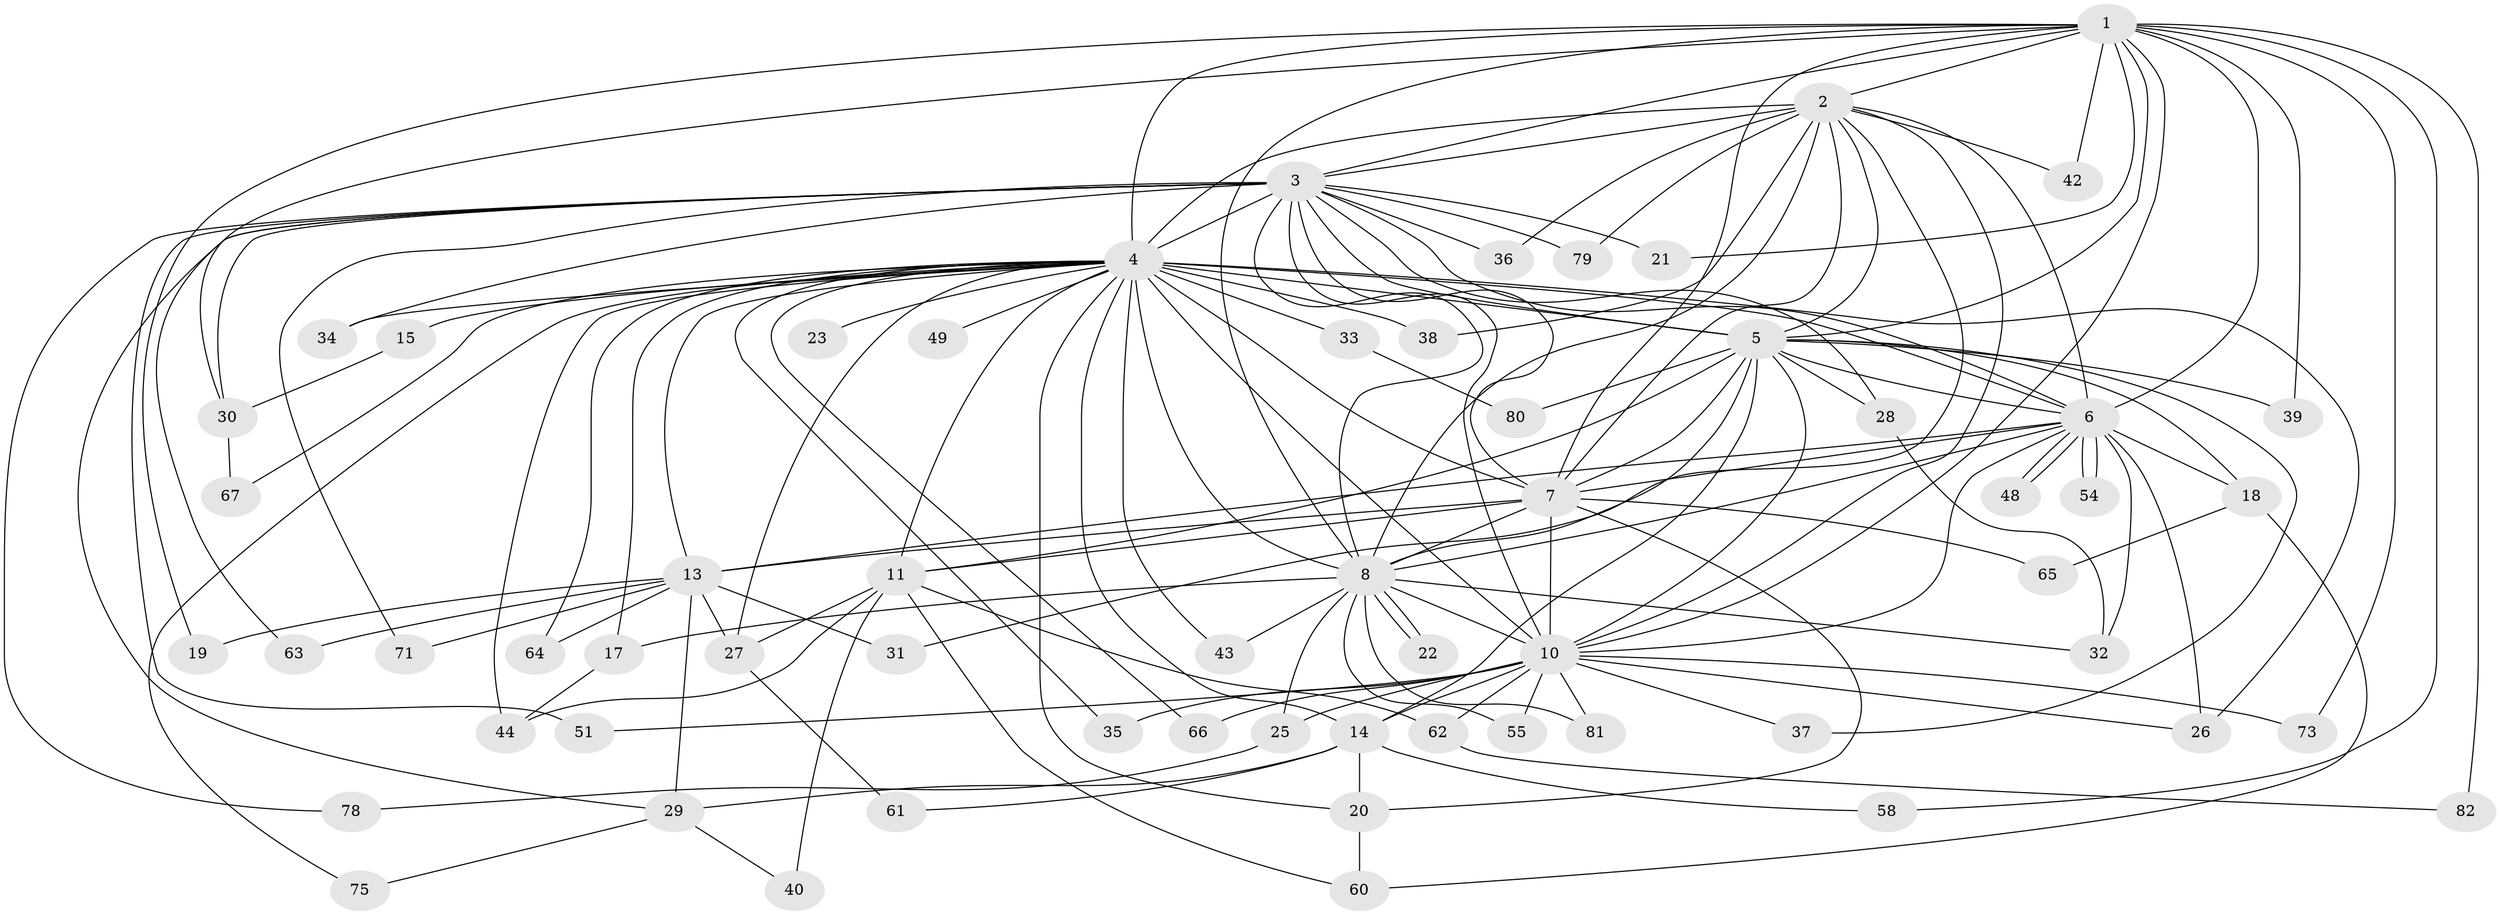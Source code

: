 // Generated by graph-tools (version 1.1) at 2025/51/02/27/25 19:51:46]
// undirected, 61 vertices, 147 edges
graph export_dot {
graph [start="1"]
  node [color=gray90,style=filled];
  1 [super="+57"];
  2 [super="+12"];
  3 [super="+24"];
  4 [super="+9"];
  5 [super="+53"];
  6 [super="+59"];
  7 [super="+41"];
  8 [super="+52"];
  10 [super="+56"];
  11 [super="+68"];
  13 [super="+16"];
  14 [super="+76"];
  15 [super="+74"];
  17;
  18;
  19;
  20 [super="+47"];
  21;
  22;
  23;
  25;
  26 [super="+46"];
  27 [super="+45"];
  28;
  29 [super="+72"];
  30 [super="+77"];
  31;
  32 [super="+50"];
  33;
  34;
  35;
  36;
  37;
  38;
  39;
  40;
  42;
  43;
  44;
  48;
  49;
  51 [super="+69"];
  54;
  55;
  58;
  60 [super="+70"];
  61;
  62;
  63;
  64;
  65;
  66;
  67;
  71;
  73;
  75;
  78;
  79;
  80;
  81;
  82;
  1 -- 2;
  1 -- 3;
  1 -- 4 [weight=2];
  1 -- 5;
  1 -- 6;
  1 -- 7;
  1 -- 8;
  1 -- 10 [weight=2];
  1 -- 19;
  1 -- 21;
  1 -- 30;
  1 -- 39;
  1 -- 42;
  1 -- 58;
  1 -- 73;
  1 -- 82;
  2 -- 3 [weight=2];
  2 -- 4 [weight=2];
  2 -- 5;
  2 -- 6;
  2 -- 7;
  2 -- 8;
  2 -- 10;
  2 -- 31;
  2 -- 38;
  2 -- 42;
  2 -- 79;
  2 -- 36;
  3 -- 4 [weight=2];
  3 -- 5;
  3 -- 6;
  3 -- 7;
  3 -- 8 [weight=2];
  3 -- 10;
  3 -- 21;
  3 -- 28;
  3 -- 29;
  3 -- 30;
  3 -- 34;
  3 -- 36;
  3 -- 51 [weight=2];
  3 -- 63;
  3 -- 71;
  3 -- 78;
  3 -- 79;
  4 -- 5 [weight=3];
  4 -- 6 [weight=3];
  4 -- 7 [weight=2];
  4 -- 8 [weight=3];
  4 -- 10 [weight=2];
  4 -- 11;
  4 -- 14;
  4 -- 15 [weight=3];
  4 -- 17;
  4 -- 23 [weight=2];
  4 -- 33 [weight=2];
  4 -- 35;
  4 -- 49 [weight=2];
  4 -- 64;
  4 -- 75;
  4 -- 66;
  4 -- 67;
  4 -- 13;
  4 -- 20;
  4 -- 26;
  4 -- 27;
  4 -- 34;
  4 -- 38;
  4 -- 43;
  4 -- 44;
  5 -- 6;
  5 -- 7;
  5 -- 8;
  5 -- 10 [weight=2];
  5 -- 11;
  5 -- 18;
  5 -- 28;
  5 -- 37;
  5 -- 39;
  5 -- 80;
  5 -- 14;
  6 -- 7;
  6 -- 8;
  6 -- 10;
  6 -- 13;
  6 -- 18;
  6 -- 26;
  6 -- 32;
  6 -- 48;
  6 -- 48;
  6 -- 54;
  6 -- 54;
  7 -- 8;
  7 -- 10;
  7 -- 20;
  7 -- 65;
  7 -- 13;
  7 -- 11;
  8 -- 10;
  8 -- 17;
  8 -- 22;
  8 -- 22;
  8 -- 25;
  8 -- 43;
  8 -- 55;
  8 -- 81;
  8 -- 32;
  10 -- 14;
  10 -- 25;
  10 -- 35;
  10 -- 37;
  10 -- 51;
  10 -- 55;
  10 -- 62;
  10 -- 66;
  10 -- 81;
  10 -- 73;
  10 -- 26;
  11 -- 27;
  11 -- 40;
  11 -- 60;
  11 -- 62;
  11 -- 44;
  13 -- 31;
  13 -- 64;
  13 -- 71;
  13 -- 19;
  13 -- 29;
  13 -- 63;
  13 -- 27;
  14 -- 58;
  14 -- 61;
  14 -- 29;
  14 -- 20;
  15 -- 30;
  17 -- 44;
  18 -- 60;
  18 -- 65;
  20 -- 60;
  25 -- 78;
  27 -- 61;
  28 -- 32;
  29 -- 40;
  29 -- 75;
  30 -- 67;
  33 -- 80;
  62 -- 82;
}
